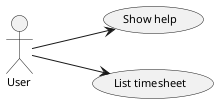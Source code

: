@startuml

skinparam defaultFontName Arial
skinparam defaultFontSize 11
skinparam defaultFontColor #Black
skinparam componentStyle uml2
skinparam shadowing false
skinparam monochrome true

left to right direction

:User: --> (Show help) 
:User: --> (List timesheet)

@enduml
